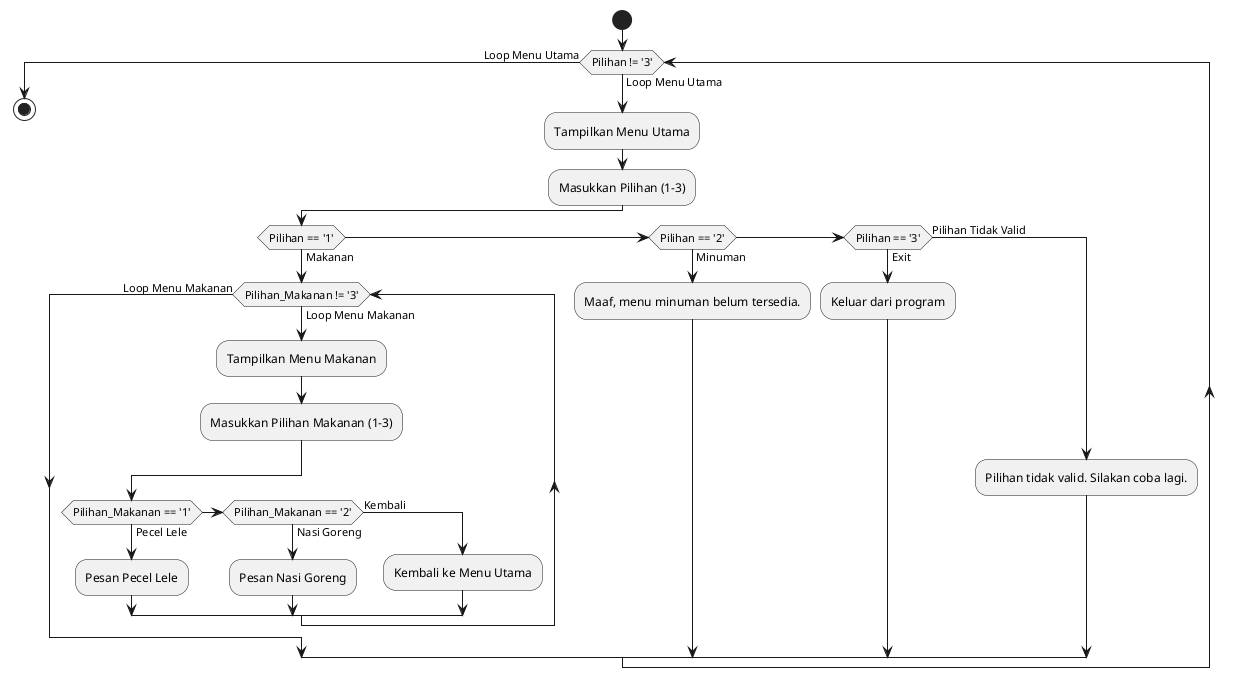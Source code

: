@startuml Menu_Restoran

start

while (Pilihan != '3') is (Loop Menu Utama)
    :Tampilkan Menu Utama;
    :Masukkan Pilihan (1-3);
    if (Pilihan == '1') then (Makanan)
        while (Pilihan_Makanan != '3') is (Loop Menu Makanan)
            :Tampilkan Menu Makanan;
            :Masukkan Pilihan Makanan (1-3);
            if (Pilihan_Makanan == '1') then (Pecel Lele)
                :Pesan Pecel Lele;
            elseif (Pilihan_Makanan == '2') then (Nasi Goreng)
                :Pesan Nasi Goreng;
            else (Kembali)
                :Kembali ke Menu Utama;
            endif
        endwhile (Loop Menu Makanan)
    elseif (Pilihan == '2') then (Minuman)
        :Maaf, menu minuman belum tersedia.;
    elseif (Pilihan == '3') then (Exit)
        :Keluar dari program;
    else (Pilihan Tidak Valid)
        :Pilihan tidak valid. Silakan coba lagi.;
    endif
endwhile (Loop Menu Utama)

stop

@enduml